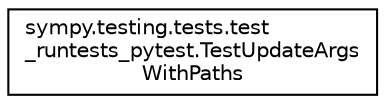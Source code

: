 digraph "Graphical Class Hierarchy"
{
 // LATEX_PDF_SIZE
  edge [fontname="Helvetica",fontsize="10",labelfontname="Helvetica",labelfontsize="10"];
  node [fontname="Helvetica",fontsize="10",shape=record];
  rankdir="LR";
  Node0 [label="sympy.testing.tests.test\l_runtests_pytest.TestUpdateArgs\lWithPaths",height=0.2,width=0.4,color="black", fillcolor="white", style="filled",URL="$classsympy_1_1testing_1_1tests_1_1test__runtests__pytest_1_1TestUpdateArgsWithPaths.html",tooltip=" "];
}
